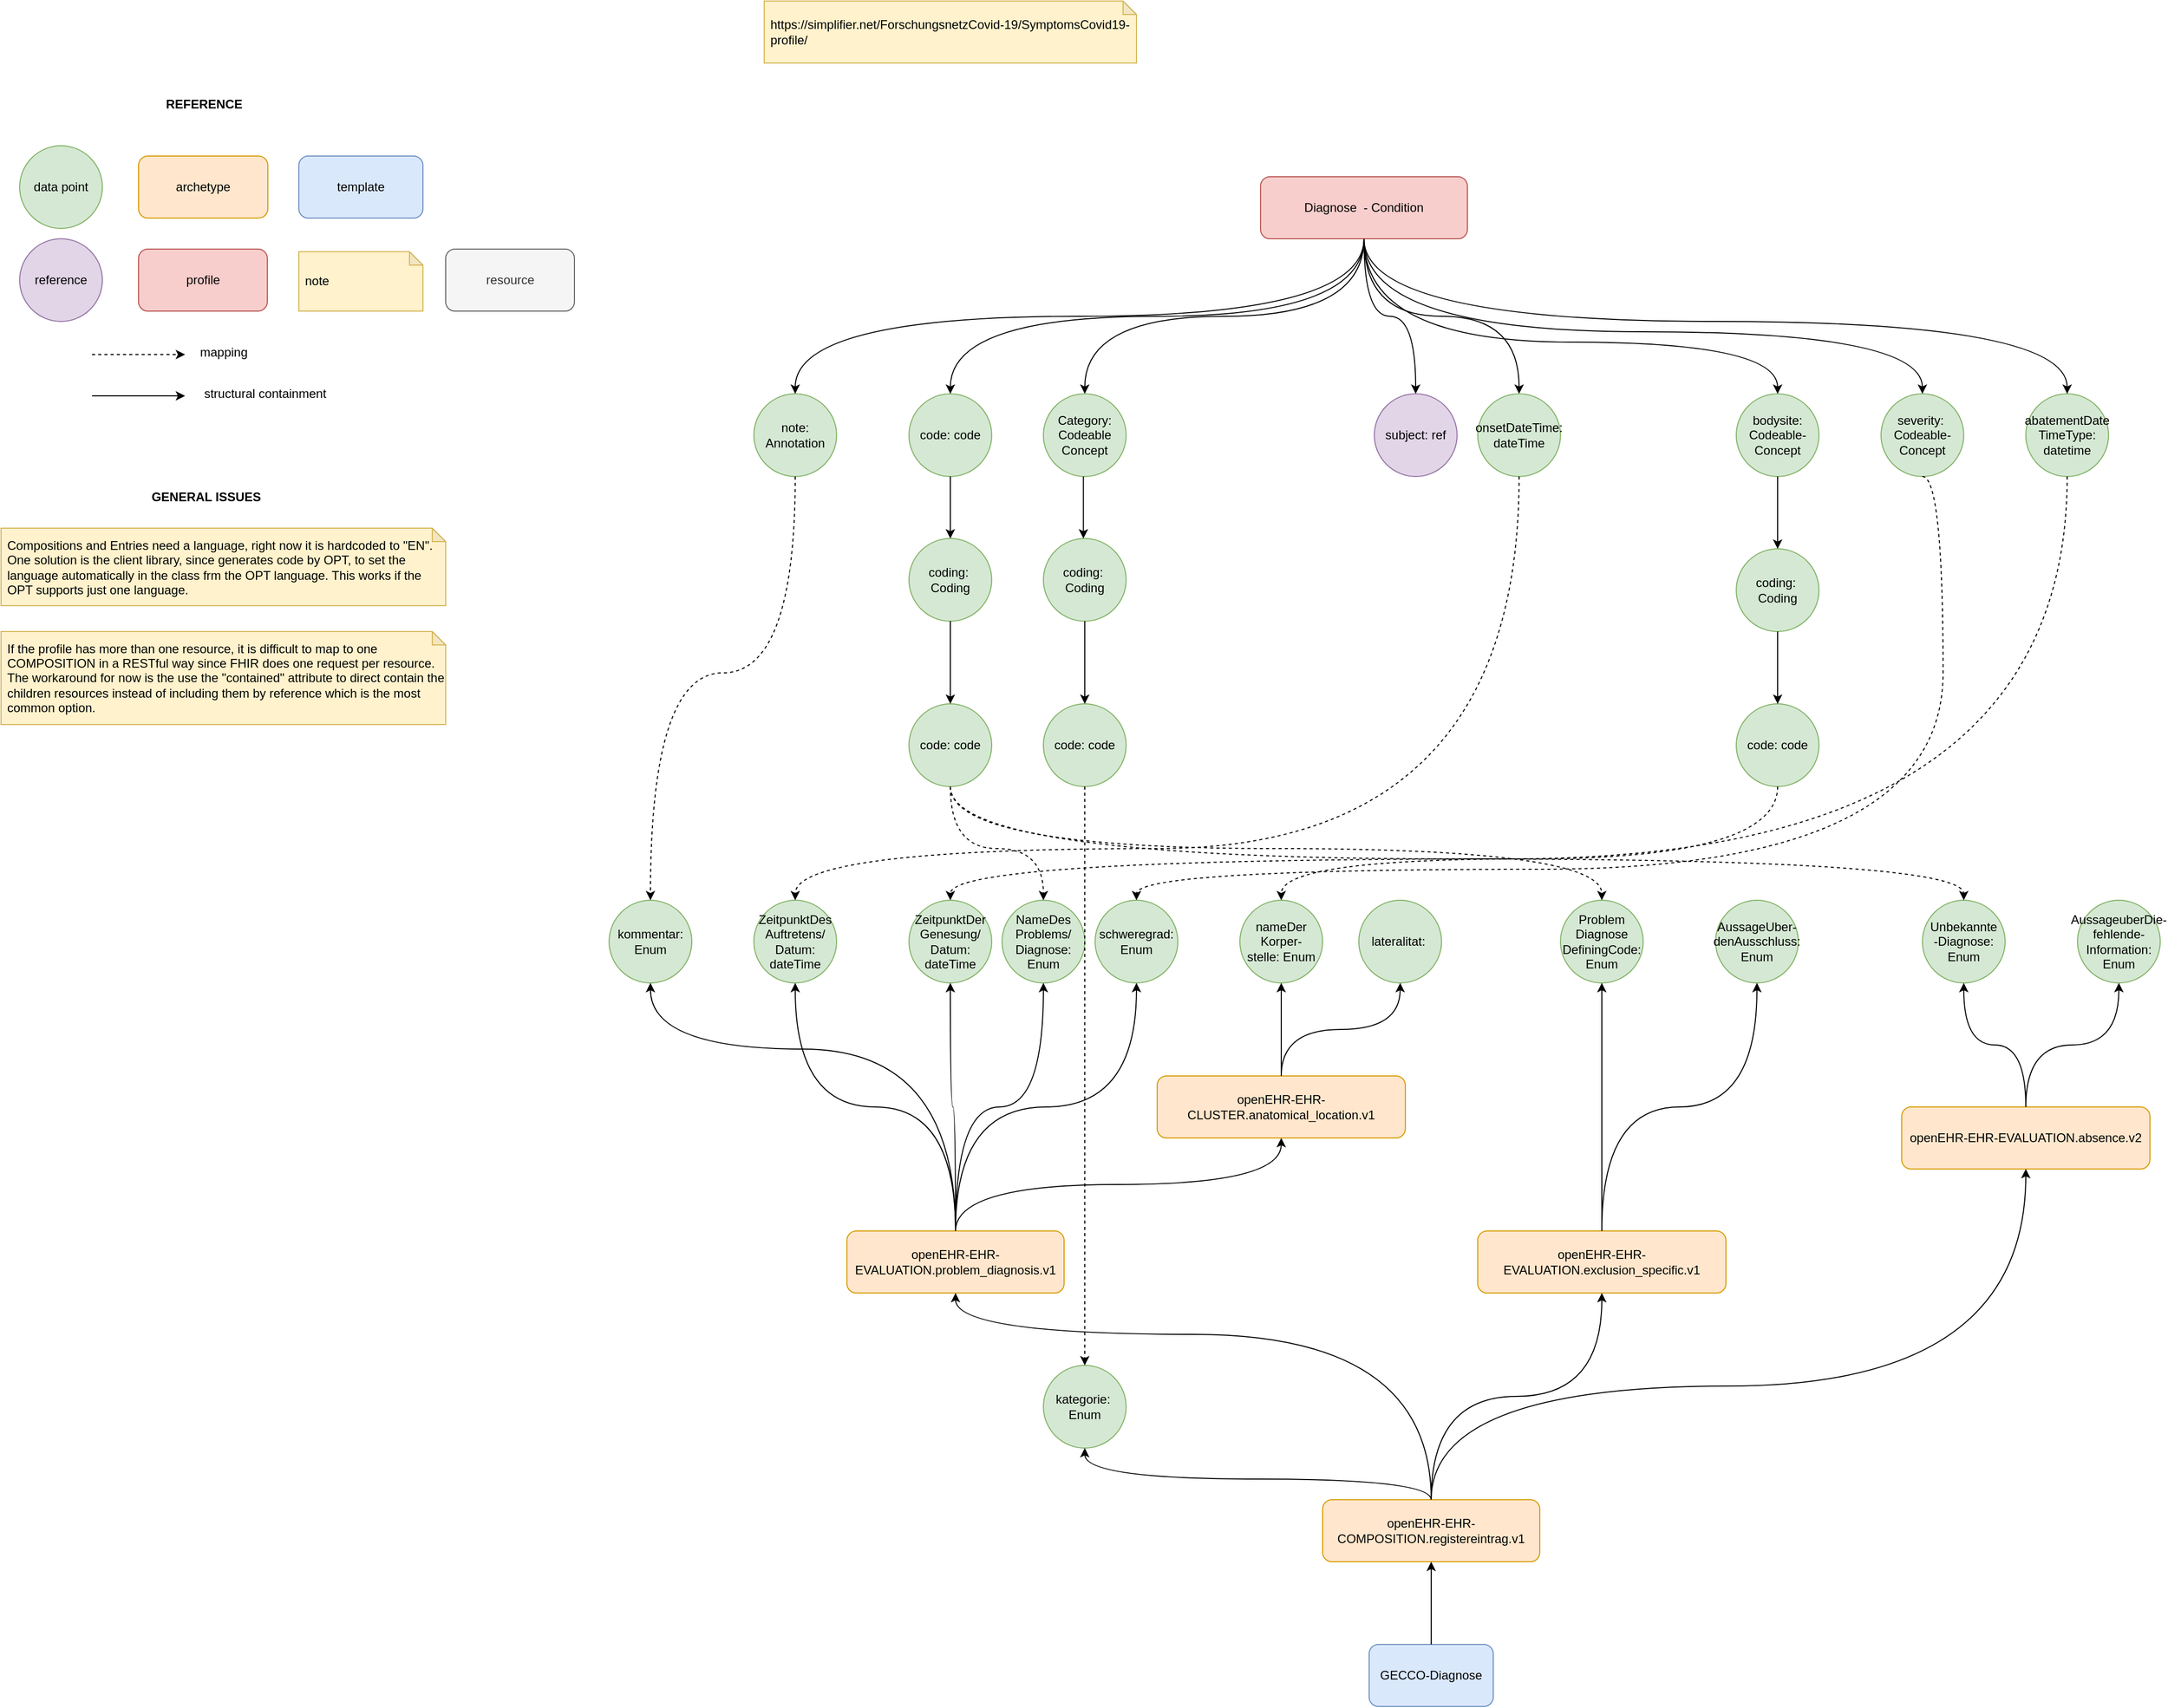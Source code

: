 <mxfile version="14.4.7" type="github">
  <diagram id="NhCx6rFbv8tnw04hL108" name="Page-1">
    <mxGraphModel dx="3742" dy="883" grid="1" gridSize="10" guides="1" tooltips="1" connect="1" arrows="1" fold="1" page="1" pageScale="1" pageWidth="827" pageHeight="1169" math="0" shadow="0">
      <root>
        <mxCell id="0" />
        <mxCell id="1" parent="0" />
        <mxCell id="oCCfuD1PaS4JlQ5xVvuQ-1" style="edgeStyle=orthogonalEdgeStyle;curved=1;orthogonalLoop=1;jettySize=auto;html=1;exitX=0.5;exitY=1;exitDx=0;exitDy=0;strokeColor=#000000;dashed=1;" edge="1" parent="1">
          <mxGeometry relative="1" as="geometry">
            <mxPoint x="-1820" y="372" as="targetPoint" />
            <mxPoint x="-1910" y="372" as="sourcePoint" />
          </mxGeometry>
        </mxCell>
        <mxCell id="oCCfuD1PaS4JlQ5xVvuQ-2" value="mapping" style="text;html=1;align=center;verticalAlign=middle;resizable=0;points=[];autosize=1;" vertex="1" parent="1">
          <mxGeometry x="-1818" y="360" width="70" height="20" as="geometry" />
        </mxCell>
        <mxCell id="oCCfuD1PaS4JlQ5xVvuQ-3" style="edgeStyle=orthogonalEdgeStyle;curved=1;orthogonalLoop=1;jettySize=auto;html=1;exitX=0.5;exitY=1;exitDx=0;exitDy=0;strokeColor=#000000;" edge="1" parent="1">
          <mxGeometry relative="1" as="geometry">
            <mxPoint x="-1820.0" y="412" as="targetPoint" />
            <mxPoint x="-1910.0" y="412" as="sourcePoint" />
          </mxGeometry>
        </mxCell>
        <mxCell id="oCCfuD1PaS4JlQ5xVvuQ-4" value="structural containment" style="text;html=1;align=center;verticalAlign=middle;resizable=0;points=[];autosize=1;" vertex="1" parent="1">
          <mxGeometry x="-1823" y="400" width="160" height="20" as="geometry" />
        </mxCell>
        <mxCell id="oCCfuD1PaS4JlQ5xVvuQ-5" value="&lt;b&gt;GENERAL ISSUES&lt;/b&gt;" style="text;html=1;align=center;verticalAlign=middle;resizable=0;points=[];autosize=1;" vertex="1" parent="1">
          <mxGeometry x="-1870" y="500" width="140" height="20" as="geometry" />
        </mxCell>
        <mxCell id="oCCfuD1PaS4JlQ5xVvuQ-6" value="Compositions and Entries need a language, right now it is hardcoded to &quot;EN&quot;. One solution is the client library, since generates code by OPT, to set the language automatically in the class frm the OPT language. This works if the OPT supports just one language." style="shape=note;whiteSpace=wrap;html=1;backgroundOutline=1;darkOpacity=0.05;fillColor=#fff2cc;strokeColor=#d6b656;size=13;align=left;spacingLeft=4;" vertex="1" parent="1">
          <mxGeometry x="-1998" y="540" width="430" height="75" as="geometry" />
        </mxCell>
        <mxCell id="oCCfuD1PaS4JlQ5xVvuQ-7" value="If the profile has more than one resource, it is difficult to map to one COMPOSITION in a RESTful way since FHIR does one request per resource. The workaround for now is the use the &quot;contained&quot; attribute to direct contain the children resources instead of including them by reference which is the most common option." style="shape=note;whiteSpace=wrap;html=1;backgroundOutline=1;darkOpacity=0.05;fillColor=#fff2cc;strokeColor=#d6b656;size=13;align=left;spacingLeft=4;" vertex="1" parent="1">
          <mxGeometry x="-1998" y="640" width="430" height="90" as="geometry" />
        </mxCell>
        <mxCell id="oCCfuD1PaS4JlQ5xVvuQ-8" value="data point" style="ellipse;whiteSpace=wrap;html=1;aspect=fixed;fillColor=#d5e8d4;strokeColor=#82b366;" vertex="1" parent="1">
          <mxGeometry x="-1980" y="170" width="80" height="80" as="geometry" />
        </mxCell>
        <mxCell id="oCCfuD1PaS4JlQ5xVvuQ-9" value="archetype" style="rounded=1;whiteSpace=wrap;html=1;fillColor=#ffe6cc;strokeColor=#d79b00;" vertex="1" parent="1">
          <mxGeometry x="-1865" y="180" width="125" height="60" as="geometry" />
        </mxCell>
        <mxCell id="oCCfuD1PaS4JlQ5xVvuQ-10" value="template" style="rounded=1;whiteSpace=wrap;html=1;fillColor=#dae8fc;strokeColor=#6c8ebf;" vertex="1" parent="1">
          <mxGeometry x="-1710" y="180" width="120" height="60" as="geometry" />
        </mxCell>
        <mxCell id="oCCfuD1PaS4JlQ5xVvuQ-11" value="profile" style="rounded=1;whiteSpace=wrap;html=1;fillColor=#f8cecc;strokeColor=#b85450;" vertex="1" parent="1">
          <mxGeometry x="-1865" y="270" width="124.5" height="60" as="geometry" />
        </mxCell>
        <mxCell id="oCCfuD1PaS4JlQ5xVvuQ-12" value="note" style="shape=note;whiteSpace=wrap;html=1;backgroundOutline=1;darkOpacity=0.05;fillColor=#fff2cc;strokeColor=#d6b656;size=13;align=left;spacingLeft=4;" vertex="1" parent="1">
          <mxGeometry x="-1710" y="272.5" width="120" height="57.5" as="geometry" />
        </mxCell>
        <mxCell id="oCCfuD1PaS4JlQ5xVvuQ-13" value="REFERENCE" style="text;html=1;align=center;verticalAlign=middle;resizable=0;points=[];autosize=1;fontStyle=1" vertex="1" parent="1">
          <mxGeometry x="-1852.5" y="120" width="100" height="20" as="geometry" />
        </mxCell>
        <mxCell id="oCCfuD1PaS4JlQ5xVvuQ-14" value="reference" style="ellipse;whiteSpace=wrap;html=1;aspect=fixed;fillColor=#e1d5e7;strokeColor=#9673a6;" vertex="1" parent="1">
          <mxGeometry x="-1980" y="260" width="80" height="80" as="geometry" />
        </mxCell>
        <mxCell id="oCCfuD1PaS4JlQ5xVvuQ-15" value="resource" style="rounded=1;whiteSpace=wrap;html=1;fillColor=#f5f5f5;strokeColor=#666666;fontColor=#333333;" vertex="1" parent="1">
          <mxGeometry x="-1568" y="270" width="124.5" height="60" as="geometry" />
        </mxCell>
        <mxCell id="oCCfuD1PaS4JlQ5xVvuQ-17" value="https://simplifier.net/ForschungsnetzCovid-19/SymptomsCovid19-profile/" style="shape=note;whiteSpace=wrap;html=1;backgroundOutline=1;darkOpacity=0.05;fillColor=#fff2cc;strokeColor=#d6b656;size=13;align=left;spacingLeft=4;" vertex="1" parent="1">
          <mxGeometry x="-1260" y="30" width="360" height="60" as="geometry" />
        </mxCell>
        <mxCell id="oCCfuD1PaS4JlQ5xVvuQ-18" value="GECCO-Diagnose" style="rounded=1;whiteSpace=wrap;html=1;fillColor=#dae8fc;strokeColor=#6c8ebf;" vertex="1" parent="1">
          <mxGeometry x="-675" y="1620" width="120" height="60" as="geometry" />
        </mxCell>
        <mxCell id="oCCfuD1PaS4JlQ5xVvuQ-19" value="openEHR-EHR-COMPOSITION.registereintrag.v1" style="rounded=1;whiteSpace=wrap;html=1;fillColor=#ffe6cc;strokeColor=#d79b00;" vertex="1" parent="1">
          <mxGeometry x="-720" y="1480" width="210" height="60" as="geometry" />
        </mxCell>
        <mxCell id="oCCfuD1PaS4JlQ5xVvuQ-20" value="openEHR-EHR-EVALUATION.problem_diagnosis.v1" style="rounded=1;whiteSpace=wrap;html=1;fillColor=#ffe6cc;strokeColor=#d79b00;" vertex="1" parent="1">
          <mxGeometry x="-1180" y="1220" width="210" height="60" as="geometry" />
        </mxCell>
        <mxCell id="oCCfuD1PaS4JlQ5xVvuQ-23" value="&lt;p&gt;openEHR-EHR-EVALUATION.exclusion_specific.v1&lt;br&gt;&lt;/p&gt;" style="rounded=1;whiteSpace=wrap;html=1;fillColor=#ffe6cc;strokeColor=#d79b00;" vertex="1" parent="1">
          <mxGeometry x="-570" y="1220" width="240" height="60" as="geometry" />
        </mxCell>
        <mxCell id="oCCfuD1PaS4JlQ5xVvuQ-25" value="&lt;p&gt;openEHR-EHR-EVALUATION.absence.v2&lt;br&gt;&lt;/p&gt;" style="rounded=1;whiteSpace=wrap;html=1;fillColor=#ffe6cc;strokeColor=#d79b00;" vertex="1" parent="1">
          <mxGeometry x="-160" y="1100" width="240" height="60" as="geometry" />
        </mxCell>
        <mxCell id="oCCfuD1PaS4JlQ5xVvuQ-28" style="edgeStyle=orthogonalEdgeStyle;curved=1;orthogonalLoop=1;jettySize=auto;html=1;exitX=0.5;exitY=1;exitDx=0;exitDy=0;strokeColor=#000000;entryX=0.5;entryY=0;entryDx=0;entryDy=0;" edge="1" parent="1" source="oCCfuD1PaS4JlQ5xVvuQ-32" target="oCCfuD1PaS4JlQ5xVvuQ-40">
          <mxGeometry relative="1" as="geometry">
            <mxPoint x="-830" y="410" as="targetPoint" />
          </mxGeometry>
        </mxCell>
        <mxCell id="oCCfuD1PaS4JlQ5xVvuQ-30" style="edgeStyle=orthogonalEdgeStyle;curved=1;orthogonalLoop=1;jettySize=auto;html=1;exitX=0.5;exitY=1;exitDx=0;exitDy=0;entryX=0.5;entryY=0;entryDx=0;entryDy=0;strokeColor=#000000;" edge="1" parent="1" source="oCCfuD1PaS4JlQ5xVvuQ-32" target="oCCfuD1PaS4JlQ5xVvuQ-35">
          <mxGeometry relative="1" as="geometry" />
        </mxCell>
        <mxCell id="oCCfuD1PaS4JlQ5xVvuQ-31" style="edgeStyle=orthogonalEdgeStyle;curved=1;orthogonalLoop=1;jettySize=auto;html=1;exitX=0.5;exitY=1;exitDx=0;exitDy=0;entryX=0.5;entryY=0;entryDx=0;entryDy=0;strokeColor=#000000;" edge="1" parent="1" source="oCCfuD1PaS4JlQ5xVvuQ-32" target="oCCfuD1PaS4JlQ5xVvuQ-36">
          <mxGeometry relative="1" as="geometry" />
        </mxCell>
        <mxCell id="oCCfuD1PaS4JlQ5xVvuQ-32" value="&lt;div class=&quot;cm-node-details-value cm-node-details-templ-id&quot;&gt;Diagnose &amp;nbsp;- Condition&lt;br&gt;&lt;/div&gt;" style="rounded=1;whiteSpace=wrap;html=1;fillColor=#f8cecc;strokeColor=#b85450;" vertex="1" parent="1">
          <mxGeometry x="-780" y="200" width="200" height="60" as="geometry" />
        </mxCell>
        <mxCell id="oCCfuD1PaS4JlQ5xVvuQ-35" value="subject: ref" style="ellipse;whiteSpace=wrap;html=1;aspect=fixed;fillColor=#e1d5e7;strokeColor=#9673a6;" vertex="1" parent="1">
          <mxGeometry x="-670" y="410" width="80" height="80" as="geometry" />
        </mxCell>
        <mxCell id="oCCfuD1PaS4JlQ5xVvuQ-36" value="onsetDateTime:&lt;br&gt;dateTime" style="ellipse;whiteSpace=wrap;html=1;aspect=fixed;fillColor=#d5e8d4;strokeColor=#82b366;" vertex="1" parent="1">
          <mxGeometry x="-570" y="410" width="80" height="80" as="geometry" />
        </mxCell>
        <mxCell id="oCCfuD1PaS4JlQ5xVvuQ-37" value="code: code" style="ellipse;whiteSpace=wrap;html=1;aspect=fixed;fillColor=#d5e8d4;strokeColor=#82b366;" vertex="1" parent="1">
          <mxGeometry x="-990" y="710" width="80" height="80" as="geometry" />
        </mxCell>
        <mxCell id="oCCfuD1PaS4JlQ5xVvuQ-39" value="coding:&amp;nbsp;&lt;br&gt;Coding" style="ellipse;whiteSpace=wrap;html=1;aspect=fixed;fillColor=#d5e8d4;strokeColor=#82b366;" vertex="1" parent="1">
          <mxGeometry x="-990" y="550" width="80" height="80" as="geometry" />
        </mxCell>
        <mxCell id="oCCfuD1PaS4JlQ5xVvuQ-40" value="Category:&lt;br&gt;Codeable&lt;br&gt;Concept" style="ellipse;whiteSpace=wrap;html=1;aspect=fixed;fillColor=#d5e8d4;strokeColor=#82b366;" vertex="1" parent="1">
          <mxGeometry x="-990" y="410" width="80" height="80" as="geometry" />
        </mxCell>
        <mxCell id="oCCfuD1PaS4JlQ5xVvuQ-41" value="code: code" style="ellipse;whiteSpace=wrap;html=1;aspect=fixed;fillColor=#d5e8d4;strokeColor=#82b366;" vertex="1" parent="1">
          <mxGeometry x="-1120" y="410" width="80" height="80" as="geometry" />
        </mxCell>
        <mxCell id="oCCfuD1PaS4JlQ5xVvuQ-42" value="coding:&amp;nbsp;&lt;br&gt;Coding" style="ellipse;whiteSpace=wrap;html=1;aspect=fixed;fillColor=#d5e8d4;strokeColor=#82b366;" vertex="1" parent="1">
          <mxGeometry x="-1120" y="550" width="80" height="80" as="geometry" />
        </mxCell>
        <mxCell id="oCCfuD1PaS4JlQ5xVvuQ-43" value="bodysite:&lt;br&gt;Codeable-&lt;br&gt;Concept" style="ellipse;whiteSpace=wrap;html=1;aspect=fixed;fillColor=#d5e8d4;strokeColor=#82b366;" vertex="1" parent="1">
          <mxGeometry x="-320" y="410" width="80" height="80" as="geometry" />
        </mxCell>
        <mxCell id="oCCfuD1PaS4JlQ5xVvuQ-44" value="coding:&amp;nbsp;&lt;br&gt;Coding" style="ellipse;whiteSpace=wrap;html=1;aspect=fixed;fillColor=#d5e8d4;strokeColor=#82b366;" vertex="1" parent="1">
          <mxGeometry x="-320" y="560" width="80" height="80" as="geometry" />
        </mxCell>
        <mxCell id="oCCfuD1PaS4JlQ5xVvuQ-45" value="code: code" style="ellipse;whiteSpace=wrap;html=1;aspect=fixed;fillColor=#d5e8d4;strokeColor=#82b366;" vertex="1" parent="1">
          <mxGeometry x="-320" y="710" width="80" height="80" as="geometry" />
        </mxCell>
        <mxCell id="oCCfuD1PaS4JlQ5xVvuQ-46" value="severity:&amp;nbsp;&lt;br&gt;Codeable-&lt;br&gt;Concept" style="ellipse;whiteSpace=wrap;html=1;aspect=fixed;fillColor=#d5e8d4;strokeColor=#82b366;" vertex="1" parent="1">
          <mxGeometry x="-180" y="410" width="80" height="80" as="geometry" />
        </mxCell>
        <mxCell id="oCCfuD1PaS4JlQ5xVvuQ-47" value="abatementDate&lt;br&gt;TimeType:&lt;br&gt;datetime" style="ellipse;whiteSpace=wrap;html=1;aspect=fixed;fillColor=#d5e8d4;strokeColor=#82b366;" vertex="1" parent="1">
          <mxGeometry x="-40" y="410" width="80" height="80" as="geometry" />
        </mxCell>
        <mxCell id="oCCfuD1PaS4JlQ5xVvuQ-48" value="code: code" style="ellipse;whiteSpace=wrap;html=1;aspect=fixed;fillColor=#d5e8d4;strokeColor=#82b366;" vertex="1" parent="1">
          <mxGeometry x="-1120" y="710" width="80" height="80" as="geometry" />
        </mxCell>
        <mxCell id="oCCfuD1PaS4JlQ5xVvuQ-49" style="edgeStyle=orthogonalEdgeStyle;curved=1;orthogonalLoop=1;jettySize=auto;html=1;exitX=0.5;exitY=1;exitDx=0;exitDy=0;strokeColor=#000000;entryX=0.5;entryY=0;entryDx=0;entryDy=0;" edge="1" parent="1" source="oCCfuD1PaS4JlQ5xVvuQ-32" target="oCCfuD1PaS4JlQ5xVvuQ-41">
          <mxGeometry relative="1" as="geometry">
            <mxPoint x="-990" y="370" as="sourcePoint" />
            <mxPoint x="-1260" y="470" as="targetPoint" />
          </mxGeometry>
        </mxCell>
        <mxCell id="oCCfuD1PaS4JlQ5xVvuQ-50" style="edgeStyle=orthogonalEdgeStyle;curved=1;orthogonalLoop=1;jettySize=auto;html=1;exitX=0.5;exitY=1;exitDx=0;exitDy=0;entryX=0.5;entryY=0;entryDx=0;entryDy=0;strokeColor=#000000;" edge="1" parent="1" source="oCCfuD1PaS4JlQ5xVvuQ-32" target="oCCfuD1PaS4JlQ5xVvuQ-46">
          <mxGeometry relative="1" as="geometry">
            <mxPoint x="-320" y="350" as="sourcePoint" />
            <mxPoint x="-70" y="450" as="targetPoint" />
            <Array as="points">
              <mxPoint x="-680" y="350" />
              <mxPoint x="-140" y="350" />
            </Array>
          </mxGeometry>
        </mxCell>
        <mxCell id="oCCfuD1PaS4JlQ5xVvuQ-51" style="edgeStyle=orthogonalEdgeStyle;curved=1;orthogonalLoop=1;jettySize=auto;html=1;exitX=0.5;exitY=1;exitDx=0;exitDy=0;entryX=0.5;entryY=0;entryDx=0;entryDy=0;strokeColor=#000000;" edge="1" parent="1" source="oCCfuD1PaS4JlQ5xVvuQ-32" target="oCCfuD1PaS4JlQ5xVvuQ-43">
          <mxGeometry relative="1" as="geometry">
            <mxPoint x="-310" y="390" as="sourcePoint" />
            <mxPoint x="-60" y="490" as="targetPoint" />
            <Array as="points">
              <mxPoint x="-680" y="360" />
              <mxPoint x="-280" y="360" />
            </Array>
          </mxGeometry>
        </mxCell>
        <mxCell id="oCCfuD1PaS4JlQ5xVvuQ-52" style="edgeStyle=orthogonalEdgeStyle;curved=1;orthogonalLoop=1;jettySize=auto;html=1;exitX=0.5;exitY=1;exitDx=0;exitDy=0;entryX=0.5;entryY=0;entryDx=0;entryDy=0;strokeColor=#000000;" edge="1" parent="1" source="oCCfuD1PaS4JlQ5xVvuQ-32" target="oCCfuD1PaS4JlQ5xVvuQ-47">
          <mxGeometry relative="1" as="geometry">
            <mxPoint x="-60" y="360" as="sourcePoint" />
            <mxPoint x="190" y="460" as="targetPoint" />
            <Array as="points">
              <mxPoint x="-680" y="340" />
              <mxPoint y="340" />
            </Array>
          </mxGeometry>
        </mxCell>
        <mxCell id="oCCfuD1PaS4JlQ5xVvuQ-53" value="" style="endArrow=classic;html=1;exitX=0.5;exitY=1;exitDx=0;exitDy=0;entryX=0.5;entryY=0;entryDx=0;entryDy=0;" edge="1" parent="1" source="oCCfuD1PaS4JlQ5xVvuQ-41" target="oCCfuD1PaS4JlQ5xVvuQ-42">
          <mxGeometry width="50" height="50" relative="1" as="geometry">
            <mxPoint x="-1060" y="529" as="sourcePoint" />
            <mxPoint x="-1000" y="469" as="targetPoint" />
          </mxGeometry>
        </mxCell>
        <mxCell id="oCCfuD1PaS4JlQ5xVvuQ-54" value="" style="endArrow=classic;html=1;exitX=0.5;exitY=1;exitDx=0;exitDy=0;entryX=0.5;entryY=0;entryDx=0;entryDy=0;" edge="1" parent="1" source="oCCfuD1PaS4JlQ5xVvuQ-42" target="oCCfuD1PaS4JlQ5xVvuQ-48">
          <mxGeometry width="50" height="50" relative="1" as="geometry">
            <mxPoint x="-1080.67" y="640" as="sourcePoint" />
            <mxPoint x="-1080.67" y="700" as="targetPoint" />
          </mxGeometry>
        </mxCell>
        <mxCell id="oCCfuD1PaS4JlQ5xVvuQ-55" value="" style="endArrow=classic;html=1;exitX=0.5;exitY=1;exitDx=0;exitDy=0;entryX=0.5;entryY=0;entryDx=0;entryDy=0;" edge="1" parent="1">
          <mxGeometry width="50" height="50" relative="1" as="geometry">
            <mxPoint x="-951.33" y="490" as="sourcePoint" />
            <mxPoint x="-951.33" y="550" as="targetPoint" />
          </mxGeometry>
        </mxCell>
        <mxCell id="oCCfuD1PaS4JlQ5xVvuQ-56" value="" style="endArrow=classic;html=1;exitX=0.5;exitY=1;exitDx=0;exitDy=0;entryX=0.5;entryY=0;entryDx=0;entryDy=0;" edge="1" parent="1" source="oCCfuD1PaS4JlQ5xVvuQ-39" target="oCCfuD1PaS4JlQ5xVvuQ-37">
          <mxGeometry width="50" height="50" relative="1" as="geometry">
            <mxPoint x="-950" y="670" as="sourcePoint" />
            <mxPoint x="-950" y="690" as="targetPoint" />
          </mxGeometry>
        </mxCell>
        <mxCell id="oCCfuD1PaS4JlQ5xVvuQ-58" value="" style="endArrow=classic;html=1;exitX=0.5;exitY=1;exitDx=0;exitDy=0;entryX=0.5;entryY=0;entryDx=0;entryDy=0;" edge="1" parent="1" source="oCCfuD1PaS4JlQ5xVvuQ-43" target="oCCfuD1PaS4JlQ5xVvuQ-44">
          <mxGeometry width="50" height="50" relative="1" as="geometry">
            <mxPoint x="-280" y="520" as="sourcePoint" />
            <mxPoint x="-280" y="550" as="targetPoint" />
          </mxGeometry>
        </mxCell>
        <mxCell id="oCCfuD1PaS4JlQ5xVvuQ-59" value="" style="endArrow=classic;html=1;exitX=0.5;exitY=1;exitDx=0;exitDy=0;entryX=0.5;entryY=0;entryDx=0;entryDy=0;" edge="1" parent="1" source="oCCfuD1PaS4JlQ5xVvuQ-44" target="oCCfuD1PaS4JlQ5xVvuQ-45">
          <mxGeometry width="50" height="50" relative="1" as="geometry">
            <mxPoint x="-280" y="670" as="sourcePoint" />
            <mxPoint x="-280" y="690" as="targetPoint" />
          </mxGeometry>
        </mxCell>
        <mxCell id="oCCfuD1PaS4JlQ5xVvuQ-65" value="ZeitpunktDes&lt;br&gt;Auftretens/&lt;br&gt;Datum: dateTime" style="ellipse;whiteSpace=wrap;html=1;aspect=fixed;fillColor=#d5e8d4;strokeColor=#82b366;" vertex="1" parent="1">
          <mxGeometry x="-1270" y="900" width="80" height="80" as="geometry" />
        </mxCell>
        <mxCell id="oCCfuD1PaS4JlQ5xVvuQ-67" style="edgeStyle=orthogonalEdgeStyle;curved=1;orthogonalLoop=1;jettySize=auto;html=1;exitX=0.5;exitY=1;exitDx=0;exitDy=0;entryX=0.5;entryY=0;entryDx=0;entryDy=0;strokeColor=#000000;dashed=1;" edge="1" parent="1" source="oCCfuD1PaS4JlQ5xVvuQ-36" target="oCCfuD1PaS4JlQ5xVvuQ-65">
          <mxGeometry relative="1" as="geometry">
            <mxPoint x="-580" y="700" as="sourcePoint" />
            <mxPoint x="-430" y="850" as="targetPoint" />
            <Array as="points">
              <mxPoint x="-530" y="850" />
              <mxPoint x="-1230" y="850" />
            </Array>
          </mxGeometry>
        </mxCell>
        <mxCell id="oCCfuD1PaS4JlQ5xVvuQ-68" style="edgeStyle=orthogonalEdgeStyle;curved=1;orthogonalLoop=1;jettySize=auto;html=1;exitX=0.5;exitY=0;exitDx=0;exitDy=0;entryX=0.5;entryY=1;entryDx=0;entryDy=0;strokeColor=#000000;" edge="1" parent="1" source="oCCfuD1PaS4JlQ5xVvuQ-20" target="oCCfuD1PaS4JlQ5xVvuQ-65">
          <mxGeometry relative="1" as="geometry">
            <mxPoint x="-950" y="1030" as="sourcePoint" />
            <mxPoint x="-800" y="1180" as="targetPoint" />
          </mxGeometry>
        </mxCell>
        <mxCell id="oCCfuD1PaS4JlQ5xVvuQ-69" value="ZeitpunktDer&lt;br&gt;Genesung/&lt;br&gt;Datum: dateTime" style="ellipse;whiteSpace=wrap;html=1;aspect=fixed;fillColor=#d5e8d4;strokeColor=#82b366;" vertex="1" parent="1">
          <mxGeometry x="-1120" y="900" width="80" height="80" as="geometry" />
        </mxCell>
        <mxCell id="oCCfuD1PaS4JlQ5xVvuQ-70" style="edgeStyle=orthogonalEdgeStyle;curved=1;orthogonalLoop=1;jettySize=auto;html=1;exitX=0.5;exitY=0;exitDx=0;exitDy=0;entryX=0.5;entryY=1;entryDx=0;entryDy=0;strokeColor=#000000;" edge="1" parent="1" source="oCCfuD1PaS4JlQ5xVvuQ-20" target="oCCfuD1PaS4JlQ5xVvuQ-69">
          <mxGeometry relative="1" as="geometry">
            <mxPoint x="-1050" y="1040" as="sourcePoint" />
            <mxPoint x="-1205" y="911" as="targetPoint" />
            <Array as="points">
              <mxPoint x="-1075" y="1100" />
              <mxPoint x="-1080" y="1100" />
            </Array>
          </mxGeometry>
        </mxCell>
        <mxCell id="oCCfuD1PaS4JlQ5xVvuQ-71" style="edgeStyle=orthogonalEdgeStyle;curved=1;orthogonalLoop=1;jettySize=auto;html=1;exitX=0.5;exitY=1;exitDx=0;exitDy=0;entryX=0.5;entryY=0;entryDx=0;entryDy=0;strokeColor=#000000;dashed=1;" edge="1" parent="1" source="oCCfuD1PaS4JlQ5xVvuQ-47" target="oCCfuD1PaS4JlQ5xVvuQ-69">
          <mxGeometry relative="1" as="geometry">
            <mxPoint x="-150" y="670" as="sourcePoint" />
            <mxPoint x="-850" y="1080" as="targetPoint" />
            <Array as="points">
              <mxPoint y="860" />
              <mxPoint x="-1080" y="860" />
            </Array>
          </mxGeometry>
        </mxCell>
        <mxCell id="oCCfuD1PaS4JlQ5xVvuQ-73" value="schweregrad:&lt;br&gt;Enum" style="ellipse;whiteSpace=wrap;html=1;aspect=fixed;fillColor=#d5e8d4;strokeColor=#82b366;" vertex="1" parent="1">
          <mxGeometry x="-940" y="900" width="80" height="80" as="geometry" />
        </mxCell>
        <mxCell id="oCCfuD1PaS4JlQ5xVvuQ-74" style="edgeStyle=orthogonalEdgeStyle;curved=1;orthogonalLoop=1;jettySize=auto;html=1;exitX=0.5;exitY=0;exitDx=0;exitDy=0;entryX=0.5;entryY=1;entryDx=0;entryDy=0;strokeColor=#000000;" edge="1" parent="1" source="oCCfuD1PaS4JlQ5xVvuQ-20" target="oCCfuD1PaS4JlQ5xVvuQ-73">
          <mxGeometry relative="1" as="geometry">
            <mxPoint x="-950" y="1030" as="sourcePoint" />
            <mxPoint x="-1105" y="901" as="targetPoint" />
          </mxGeometry>
        </mxCell>
        <mxCell id="oCCfuD1PaS4JlQ5xVvuQ-75" style="edgeStyle=orthogonalEdgeStyle;curved=1;orthogonalLoop=1;jettySize=auto;html=1;exitX=0.5;exitY=1;exitDx=0;exitDy=0;entryX=0.5;entryY=0;entryDx=0;entryDy=0;strokeColor=#000000;dashed=1;" edge="1" parent="1" source="oCCfuD1PaS4JlQ5xVvuQ-46" target="oCCfuD1PaS4JlQ5xVvuQ-73">
          <mxGeometry relative="1" as="geometry">
            <mxPoint x="-180" y="890" as="sourcePoint" />
            <mxPoint x="-1270" y="1300" as="targetPoint" />
            <Array as="points">
              <mxPoint x="-120" y="490" />
              <mxPoint x="-120" y="870" />
              <mxPoint x="-900" y="870" />
            </Array>
          </mxGeometry>
        </mxCell>
        <mxCell id="oCCfuD1PaS4JlQ5xVvuQ-76" value="kommentar:&lt;br&gt;Enum" style="ellipse;whiteSpace=wrap;html=1;aspect=fixed;fillColor=#d5e8d4;strokeColor=#82b366;" vertex="1" parent="1">
          <mxGeometry x="-1410" y="900" width="80" height="80" as="geometry" />
        </mxCell>
        <mxCell id="oCCfuD1PaS4JlQ5xVvuQ-77" value="note: Annotation" style="ellipse;whiteSpace=wrap;html=1;aspect=fixed;fillColor=#d5e8d4;strokeColor=#82b366;" vertex="1" parent="1">
          <mxGeometry x="-1270" y="410" width="80" height="80" as="geometry" />
        </mxCell>
        <mxCell id="oCCfuD1PaS4JlQ5xVvuQ-78" style="edgeStyle=orthogonalEdgeStyle;curved=1;orthogonalLoop=1;jettySize=auto;html=1;exitX=0.5;exitY=1;exitDx=0;exitDy=0;entryX=0.5;entryY=0;entryDx=0;entryDy=0;strokeColor=#000000;dashed=1;" edge="1" parent="1" source="oCCfuD1PaS4JlQ5xVvuQ-77" target="oCCfuD1PaS4JlQ5xVvuQ-76">
          <mxGeometry relative="1" as="geometry">
            <mxPoint x="-1370" y="640" as="sourcePoint" />
            <mxPoint x="-2070" y="1050" as="targetPoint" />
            <Array as="points">
              <mxPoint x="-1230" y="680" />
              <mxPoint x="-1370" y="680" />
            </Array>
          </mxGeometry>
        </mxCell>
        <mxCell id="oCCfuD1PaS4JlQ5xVvuQ-79" style="edgeStyle=orthogonalEdgeStyle;curved=1;orthogonalLoop=1;jettySize=auto;html=1;exitX=0.5;exitY=0;exitDx=0;exitDy=0;entryX=0.5;entryY=1;entryDx=0;entryDy=0;strokeColor=#000000;" edge="1" parent="1" source="oCCfuD1PaS4JlQ5xVvuQ-20" target="oCCfuD1PaS4JlQ5xVvuQ-76">
          <mxGeometry relative="1" as="geometry">
            <mxPoint x="-1340" y="1050" as="sourcePoint" />
            <mxPoint x="-1495" y="921" as="targetPoint" />
            <Array as="points">
              <mxPoint x="-1075" y="1044" />
              <mxPoint x="-1370" y="1044" />
            </Array>
          </mxGeometry>
        </mxCell>
        <mxCell id="oCCfuD1PaS4JlQ5xVvuQ-80" style="edgeStyle=orthogonalEdgeStyle;curved=1;orthogonalLoop=1;jettySize=auto;html=1;exitX=0.5;exitY=1;exitDx=0;exitDy=0;strokeColor=#000000;entryX=0.5;entryY=0;entryDx=0;entryDy=0;" edge="1" parent="1" source="oCCfuD1PaS4JlQ5xVvuQ-32" target="oCCfuD1PaS4JlQ5xVvuQ-77">
          <mxGeometry relative="1" as="geometry">
            <mxPoint x="-1160" y="340" as="sourcePoint" />
            <mxPoint x="-1560" y="490" as="targetPoint" />
          </mxGeometry>
        </mxCell>
        <mxCell id="oCCfuD1PaS4JlQ5xVvuQ-81" value="NameDes&lt;br&gt;Problems/&lt;br&gt;Diagnose:&lt;br&gt;Enum" style="ellipse;whiteSpace=wrap;html=1;aspect=fixed;fillColor=#d5e8d4;strokeColor=#82b366;" vertex="1" parent="1">
          <mxGeometry x="-1030" y="900" width="80" height="80" as="geometry" />
        </mxCell>
        <mxCell id="oCCfuD1PaS4JlQ5xVvuQ-82" style="edgeStyle=orthogonalEdgeStyle;curved=1;orthogonalLoop=1;jettySize=auto;html=1;exitX=0.5;exitY=1;exitDx=0;exitDy=0;entryX=0.5;entryY=0;entryDx=0;entryDy=0;strokeColor=#000000;dashed=1;" edge="1" parent="1" source="oCCfuD1PaS4JlQ5xVvuQ-48" target="oCCfuD1PaS4JlQ5xVvuQ-81">
          <mxGeometry relative="1" as="geometry">
            <mxPoint x="-630" y="960" as="sourcePoint" />
            <mxPoint x="-1330" y="1370" as="targetPoint" />
            <Array as="points">
              <mxPoint x="-1080" y="850" />
              <mxPoint x="-990" y="850" />
            </Array>
          </mxGeometry>
        </mxCell>
        <mxCell id="oCCfuD1PaS4JlQ5xVvuQ-83" style="edgeStyle=orthogonalEdgeStyle;curved=1;orthogonalLoop=1;jettySize=auto;html=1;exitX=0.5;exitY=0;exitDx=0;exitDy=0;entryX=0.5;entryY=1;entryDx=0;entryDy=0;strokeColor=#000000;" edge="1" parent="1" source="oCCfuD1PaS4JlQ5xVvuQ-20" target="oCCfuD1PaS4JlQ5xVvuQ-81">
          <mxGeometry relative="1" as="geometry">
            <mxPoint x="-1020" y="1030" as="sourcePoint" />
            <mxPoint x="-845" y="901" as="targetPoint" />
          </mxGeometry>
        </mxCell>
        <mxCell id="oCCfuD1PaS4JlQ5xVvuQ-84" value="&lt;p&gt;openEHR-EHR-CLUSTER.anatomical_location.v1&lt;br&gt;&lt;/p&gt;" style="rounded=1;whiteSpace=wrap;html=1;fillColor=#ffe6cc;strokeColor=#d79b00;" vertex="1" parent="1">
          <mxGeometry x="-880" y="1070" width="240" height="60" as="geometry" />
        </mxCell>
        <mxCell id="oCCfuD1PaS4JlQ5xVvuQ-85" style="edgeStyle=orthogonalEdgeStyle;curved=1;orthogonalLoop=1;jettySize=auto;html=1;exitX=0.5;exitY=0;exitDx=0;exitDy=0;entryX=0.5;entryY=1;entryDx=0;entryDy=0;strokeColor=#000000;" edge="1" parent="1" source="oCCfuD1PaS4JlQ5xVvuQ-20" target="oCCfuD1PaS4JlQ5xVvuQ-84">
          <mxGeometry relative="1" as="geometry">
            <mxPoint x="-820" y="1200" as="sourcePoint" />
            <mxPoint x="-645" y="960" as="targetPoint" />
          </mxGeometry>
        </mxCell>
        <mxCell id="oCCfuD1PaS4JlQ5xVvuQ-86" value="nameDer&lt;br&gt;Korper-&lt;br&gt;stelle: Enum" style="ellipse;whiteSpace=wrap;html=1;aspect=fixed;fillColor=#d5e8d4;strokeColor=#82b366;" vertex="1" parent="1">
          <mxGeometry x="-800" y="900" width="80" height="80" as="geometry" />
        </mxCell>
        <mxCell id="oCCfuD1PaS4JlQ5xVvuQ-87" value="lateralitat:&amp;nbsp;" style="ellipse;whiteSpace=wrap;html=1;aspect=fixed;fillColor=#d5e8d4;strokeColor=#82b366;" vertex="1" parent="1">
          <mxGeometry x="-685" y="900" width="80" height="80" as="geometry" />
        </mxCell>
        <mxCell id="oCCfuD1PaS4JlQ5xVvuQ-88" style="edgeStyle=orthogonalEdgeStyle;curved=1;orthogonalLoop=1;jettySize=auto;html=1;exitX=0.5;exitY=1;exitDx=0;exitDy=0;entryX=0.5;entryY=0;entryDx=0;entryDy=0;strokeColor=#000000;dashed=1;" edge="1" parent="1" source="oCCfuD1PaS4JlQ5xVvuQ-45" target="oCCfuD1PaS4JlQ5xVvuQ-86">
          <mxGeometry relative="1" as="geometry">
            <mxPoint x="-340" y="920" as="sourcePoint" />
            <mxPoint x="-1100" y="1330" as="targetPoint" />
            <Array as="points">
              <mxPoint x="-280" y="860" />
              <mxPoint x="-760" y="860" />
            </Array>
          </mxGeometry>
        </mxCell>
        <mxCell id="oCCfuD1PaS4JlQ5xVvuQ-89" style="edgeStyle=orthogonalEdgeStyle;curved=1;orthogonalLoop=1;jettySize=auto;html=1;exitX=0.5;exitY=0;exitDx=0;exitDy=0;entryX=0.5;entryY=1;entryDx=0;entryDy=0;strokeColor=#000000;" edge="1" parent="1" source="oCCfuD1PaS4JlQ5xVvuQ-84" target="oCCfuD1PaS4JlQ5xVvuQ-86">
          <mxGeometry relative="1" as="geometry">
            <mxPoint x="-690" y="1020" as="sourcePoint" />
            <mxPoint x="-375" y="930" as="targetPoint" />
          </mxGeometry>
        </mxCell>
        <mxCell id="oCCfuD1PaS4JlQ5xVvuQ-90" style="edgeStyle=orthogonalEdgeStyle;curved=1;orthogonalLoop=1;jettySize=auto;html=1;exitX=0.5;exitY=0;exitDx=0;exitDy=0;entryX=0.5;entryY=1;entryDx=0;entryDy=0;strokeColor=#000000;" edge="1" parent="1" source="oCCfuD1PaS4JlQ5xVvuQ-84" target="oCCfuD1PaS4JlQ5xVvuQ-87">
          <mxGeometry relative="1" as="geometry">
            <mxPoint x="-690" y="1030" as="sourcePoint" />
            <mxPoint x="-375" y="940" as="targetPoint" />
          </mxGeometry>
        </mxCell>
        <mxCell id="oCCfuD1PaS4JlQ5xVvuQ-92" value="AussageUber-denAusschluss:&lt;br&gt;Enum" style="ellipse;whiteSpace=wrap;html=1;aspect=fixed;fillColor=#d5e8d4;strokeColor=#82b366;" vertex="1" parent="1">
          <mxGeometry x="-340" y="900" width="80" height="80" as="geometry" />
        </mxCell>
        <mxCell id="oCCfuD1PaS4JlQ5xVvuQ-93" style="edgeStyle=orthogonalEdgeStyle;curved=1;orthogonalLoop=1;jettySize=auto;html=1;exitX=0.5;exitY=0;exitDx=0;exitDy=0;entryX=0.5;entryY=1;entryDx=0;entryDy=0;strokeColor=#000000;" edge="1" parent="1" source="oCCfuD1PaS4JlQ5xVvuQ-23" target="oCCfuD1PaS4JlQ5xVvuQ-92">
          <mxGeometry relative="1" as="geometry">
            <mxPoint x="-340" y="1120" as="sourcePoint" />
            <mxPoint x="-225" y="1030" as="targetPoint" />
          </mxGeometry>
        </mxCell>
        <mxCell id="oCCfuD1PaS4JlQ5xVvuQ-94" value="Problem&lt;br&gt;Diagnose&lt;br&gt;DefiningCode:&lt;br&gt;Enum" style="ellipse;whiteSpace=wrap;html=1;aspect=fixed;fillColor=#d5e8d4;strokeColor=#82b366;" vertex="1" parent="1">
          <mxGeometry x="-490" y="900" width="80" height="80" as="geometry" />
        </mxCell>
        <mxCell id="oCCfuD1PaS4JlQ5xVvuQ-95" style="edgeStyle=orthogonalEdgeStyle;curved=1;orthogonalLoop=1;jettySize=auto;html=1;entryX=0.5;entryY=1;entryDx=0;entryDy=0;strokeColor=#000000;exitX=0.5;exitY=0;exitDx=0;exitDy=0;" edge="1" parent="1" source="oCCfuD1PaS4JlQ5xVvuQ-23" target="oCCfuD1PaS4JlQ5xVvuQ-94">
          <mxGeometry relative="1" as="geometry">
            <mxPoint x="-470" y="1150" as="sourcePoint" />
            <mxPoint x="-290" y="990" as="targetPoint" />
          </mxGeometry>
        </mxCell>
        <mxCell id="oCCfuD1PaS4JlQ5xVvuQ-96" style="edgeStyle=orthogonalEdgeStyle;curved=1;orthogonalLoop=1;jettySize=auto;html=1;exitX=0.5;exitY=1;exitDx=0;exitDy=0;entryX=0.5;entryY=0;entryDx=0;entryDy=0;strokeColor=#000000;dashed=1;" edge="1" parent="1" source="oCCfuD1PaS4JlQ5xVvuQ-48" target="oCCfuD1PaS4JlQ5xVvuQ-94">
          <mxGeometry relative="1" as="geometry">
            <mxPoint x="-480" y="790" as="sourcePoint" />
            <mxPoint x="-390" y="900" as="targetPoint" />
            <Array as="points">
              <mxPoint x="-1080" y="850" />
              <mxPoint x="-450" y="850" />
            </Array>
          </mxGeometry>
        </mxCell>
        <mxCell id="oCCfuD1PaS4JlQ5xVvuQ-97" value="Unbekannte&lt;span style=&quot;color: rgba(0 , 0 , 0 , 0) ; font-family: monospace ; font-size: 0px&quot;&gt;%3CmxGraphModel%3E%3Croot%3E%3CmxCell%20id%3D%220%22%2F%3E%3CmxCell%20id%3D%221%22%20parent%3D%220%22%2F%3E%3CmxCell%20id%3D%222%22%20value%3D%22AussageuberDie-fehlende-Information%3A%26lt%3Bbr%26gt%3BEnum%22%20style%3D%22ellipse%3BwhiteSpace%3Dwrap%3Bhtml%3D1%3Baspect%3Dfixed%3BfillColor%3D%23d5e8d4%3BstrokeColor%3D%2382b366%3B%22%20vertex%3D%221%22%20parent%3D%221%22%3E%3CmxGeometry%20x%3D%22-1340%22%20y%3D%221720%22%20width%3D%2280%22%20height%3D%2280%22%20as%3D%22geometry%22%2F%3E%3C%2FmxCell%3E%3C%2Froot%3E%3C%2FmxGraphModel%3E&lt;/span&gt;&lt;br&gt;-Diagnose:&lt;br&gt;Enum" style="ellipse;whiteSpace=wrap;html=1;aspect=fixed;fillColor=#d5e8d4;strokeColor=#82b366;" vertex="1" parent="1">
          <mxGeometry x="-140" y="900" width="80" height="80" as="geometry" />
        </mxCell>
        <mxCell id="oCCfuD1PaS4JlQ5xVvuQ-98" value="AussageuberDie-fehlende-Information:&lt;br&gt;Enum" style="ellipse;whiteSpace=wrap;html=1;aspect=fixed;fillColor=#d5e8d4;strokeColor=#82b366;" vertex="1" parent="1">
          <mxGeometry x="10" y="900" width="80" height="80" as="geometry" />
        </mxCell>
        <mxCell id="oCCfuD1PaS4JlQ5xVvuQ-99" style="edgeStyle=orthogonalEdgeStyle;curved=1;orthogonalLoop=1;jettySize=auto;html=1;exitX=0.5;exitY=0;exitDx=0;exitDy=0;entryX=0.5;entryY=1;entryDx=0;entryDy=0;strokeColor=#000000;" edge="1" parent="1" source="oCCfuD1PaS4JlQ5xVvuQ-25" target="oCCfuD1PaS4JlQ5xVvuQ-98">
          <mxGeometry relative="1" as="geometry">
            <mxPoint x="-30" y="1040" as="sourcePoint" />
            <mxPoint x="120" y="800" as="targetPoint" />
          </mxGeometry>
        </mxCell>
        <mxCell id="oCCfuD1PaS4JlQ5xVvuQ-100" style="edgeStyle=orthogonalEdgeStyle;curved=1;orthogonalLoop=1;jettySize=auto;html=1;entryX=0.5;entryY=1;entryDx=0;entryDy=0;strokeColor=#000000;exitX=0.5;exitY=0;exitDx=0;exitDy=0;" edge="1" parent="1" source="oCCfuD1PaS4JlQ5xVvuQ-25" target="oCCfuD1PaS4JlQ5xVvuQ-97">
          <mxGeometry relative="1" as="geometry">
            <mxPoint x="-140" y="1040" as="sourcePoint" />
            <mxPoint x="-140" y="800" as="targetPoint" />
          </mxGeometry>
        </mxCell>
        <mxCell id="oCCfuD1PaS4JlQ5xVvuQ-101" style="edgeStyle=orthogonalEdgeStyle;curved=1;orthogonalLoop=1;jettySize=auto;html=1;exitX=0.5;exitY=1;exitDx=0;exitDy=0;entryX=0.5;entryY=0;entryDx=0;entryDy=0;strokeColor=#000000;dashed=1;" edge="1" parent="1" source="oCCfuD1PaS4JlQ5xVvuQ-48" target="oCCfuD1PaS4JlQ5xVvuQ-97">
          <mxGeometry relative="1" as="geometry">
            <mxPoint x="-110" y="820" as="sourcePoint" />
            <mxPoint x="520" y="930" as="targetPoint" />
            <Array as="points">
              <mxPoint x="-1080" y="860" />
              <mxPoint x="-100" y="860" />
            </Array>
          </mxGeometry>
        </mxCell>
        <mxCell id="oCCfuD1PaS4JlQ5xVvuQ-102" style="edgeStyle=orthogonalEdgeStyle;curved=1;orthogonalLoop=1;jettySize=auto;html=1;entryX=0.5;entryY=1;entryDx=0;entryDy=0;strokeColor=#000000;exitX=0.5;exitY=0;exitDx=0;exitDy=0;" edge="1" parent="1" source="oCCfuD1PaS4JlQ5xVvuQ-18" target="oCCfuD1PaS4JlQ5xVvuQ-19">
          <mxGeometry relative="1" as="geometry">
            <mxPoint x="-430" y="1530" as="sourcePoint" />
            <mxPoint x="-430" y="1290" as="targetPoint" />
          </mxGeometry>
        </mxCell>
        <mxCell id="oCCfuD1PaS4JlQ5xVvuQ-103" style="edgeStyle=orthogonalEdgeStyle;curved=1;orthogonalLoop=1;jettySize=auto;html=1;entryX=0.5;entryY=1;entryDx=0;entryDy=0;strokeColor=#000000;exitX=0.5;exitY=0;exitDx=0;exitDy=0;" edge="1" parent="1" source="oCCfuD1PaS4JlQ5xVvuQ-19" target="oCCfuD1PaS4JlQ5xVvuQ-23">
          <mxGeometry relative="1" as="geometry">
            <mxPoint x="-620" y="1360" as="sourcePoint" />
            <mxPoint x="-620" y="1120" as="targetPoint" />
          </mxGeometry>
        </mxCell>
        <mxCell id="oCCfuD1PaS4JlQ5xVvuQ-104" style="edgeStyle=orthogonalEdgeStyle;curved=1;orthogonalLoop=1;jettySize=auto;html=1;entryX=0.5;entryY=1;entryDx=0;entryDy=0;strokeColor=#000000;exitX=0.5;exitY=0;exitDx=0;exitDy=0;" edge="1" parent="1" source="oCCfuD1PaS4JlQ5xVvuQ-19" target="oCCfuD1PaS4JlQ5xVvuQ-20">
          <mxGeometry relative="1" as="geometry">
            <mxPoint x="-930" y="1310" as="sourcePoint" />
            <mxPoint x="-930" y="1070" as="targetPoint" />
            <Array as="points">
              <mxPoint x="-615" y="1320" />
              <mxPoint x="-1075" y="1320" />
            </Array>
          </mxGeometry>
        </mxCell>
        <mxCell id="oCCfuD1PaS4JlQ5xVvuQ-105" style="edgeStyle=orthogonalEdgeStyle;curved=1;orthogonalLoop=1;jettySize=auto;html=1;entryX=0.5;entryY=1;entryDx=0;entryDy=0;strokeColor=#000000;exitX=0.5;exitY=0;exitDx=0;exitDy=0;" edge="1" parent="1" source="oCCfuD1PaS4JlQ5xVvuQ-19" target="oCCfuD1PaS4JlQ5xVvuQ-25">
          <mxGeometry relative="1" as="geometry">
            <mxPoint x="-320" y="1370" as="sourcePoint" />
            <mxPoint x="-320" y="1130" as="targetPoint" />
            <Array as="points">
              <mxPoint x="-615" y="1370" />
              <mxPoint x="-40" y="1370" />
            </Array>
          </mxGeometry>
        </mxCell>
        <mxCell id="oCCfuD1PaS4JlQ5xVvuQ-106" value="kategorie:&amp;nbsp;&lt;br&gt;Enum" style="ellipse;whiteSpace=wrap;html=1;aspect=fixed;fillColor=#d5e8d4;strokeColor=#82b366;" vertex="1" parent="1">
          <mxGeometry x="-990" y="1350" width="80" height="80" as="geometry" />
        </mxCell>
        <mxCell id="oCCfuD1PaS4JlQ5xVvuQ-107" style="edgeStyle=orthogonalEdgeStyle;curved=1;orthogonalLoop=1;jettySize=auto;html=1;entryX=0.5;entryY=1;entryDx=0;entryDy=0;strokeColor=#000000;exitX=0.5;exitY=0;exitDx=0;exitDy=0;" edge="1" parent="1" source="oCCfuD1PaS4JlQ5xVvuQ-19" target="oCCfuD1PaS4JlQ5xVvuQ-106">
          <mxGeometry relative="1" as="geometry">
            <mxPoint x="-780" y="1440" as="sourcePoint" />
            <mxPoint x="-1240" y="1240" as="targetPoint" />
            <Array as="points">
              <mxPoint x="-615" y="1460" />
              <mxPoint x="-950" y="1460" />
            </Array>
          </mxGeometry>
        </mxCell>
        <mxCell id="oCCfuD1PaS4JlQ5xVvuQ-108" style="edgeStyle=orthogonalEdgeStyle;curved=1;orthogonalLoop=1;jettySize=auto;html=1;exitX=0.5;exitY=1;exitDx=0;exitDy=0;entryX=0.5;entryY=0;entryDx=0;entryDy=0;strokeColor=#000000;dashed=1;" edge="1" parent="1" source="oCCfuD1PaS4JlQ5xVvuQ-37" target="oCCfuD1PaS4JlQ5xVvuQ-106">
          <mxGeometry relative="1" as="geometry">
            <mxPoint x="-830" y="690" as="sourcePoint" />
            <mxPoint x="-970" y="1100" as="targetPoint" />
            <Array as="points">
              <mxPoint x="-950" y="1000" />
              <mxPoint x="-950" y="1000" />
            </Array>
          </mxGeometry>
        </mxCell>
      </root>
    </mxGraphModel>
  </diagram>
</mxfile>
